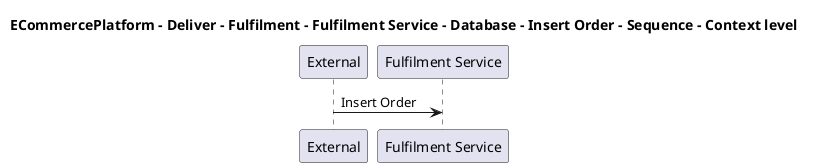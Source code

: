 @startuml

title ECommercePlatform - Deliver - Fulfilment - Fulfilment Service - Database - Insert Order - Sequence - Context level

participant "External" as C4InterFlow.SoftwareSystems.ExternalSystem
participant "Fulfilment Service" as ECommercePlatform.Deliver.Fulfilment.SoftwareSystems.FulfilmentService

C4InterFlow.SoftwareSystems.ExternalSystem -> ECommercePlatform.Deliver.Fulfilment.SoftwareSystems.FulfilmentService : Insert Order


@enduml
